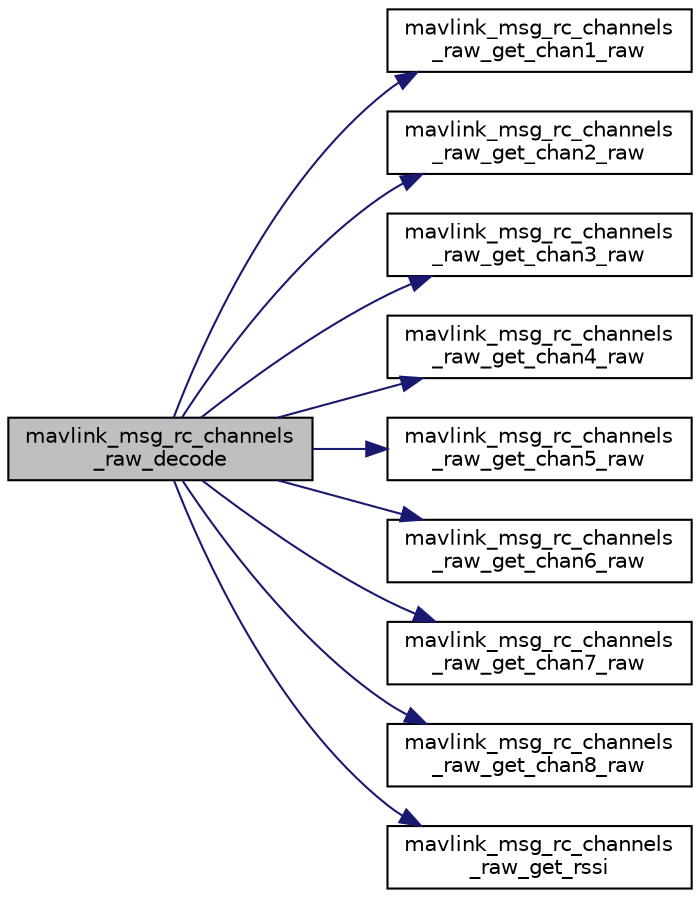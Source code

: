 digraph "mavlink_msg_rc_channels_raw_decode"
{
 // INTERACTIVE_SVG=YES
  edge [fontname="Helvetica",fontsize="10",labelfontname="Helvetica",labelfontsize="10"];
  node [fontname="Helvetica",fontsize="10",shape=record];
  rankdir="LR";
  Node1 [label="mavlink_msg_rc_channels\l_raw_decode",height=0.2,width=0.4,color="black", fillcolor="grey75", style="filled" fontcolor="black"];
  Node1 -> Node2 [color="midnightblue",fontsize="10",style="solid",fontname="Helvetica"];
  Node2 [label="mavlink_msg_rc_channels\l_raw_get_chan1_raw",height=0.2,width=0.4,color="black", fillcolor="white", style="filled",URL="$v0_89_2common_2mavlink__msg__rc__channels__raw_8h.html#aceaec630477389dfe3f78ebff2a14f20",tooltip="Send a rc_channels_raw message. "];
  Node1 -> Node3 [color="midnightblue",fontsize="10",style="solid",fontname="Helvetica"];
  Node3 [label="mavlink_msg_rc_channels\l_raw_get_chan2_raw",height=0.2,width=0.4,color="black", fillcolor="white", style="filled",URL="$v0_89_2common_2mavlink__msg__rc__channels__raw_8h.html#a391d3b50ceec89a7b01ecbe9aaa8b98b",tooltip="Get field chan2_raw from rc_channels_raw message. "];
  Node1 -> Node4 [color="midnightblue",fontsize="10",style="solid",fontname="Helvetica"];
  Node4 [label="mavlink_msg_rc_channels\l_raw_get_chan3_raw",height=0.2,width=0.4,color="black", fillcolor="white", style="filled",URL="$v0_89_2common_2mavlink__msg__rc__channels__raw_8h.html#afe3fa0fedcdf2706261bbf23b65b5394",tooltip="Get field chan3_raw from rc_channels_raw message. "];
  Node1 -> Node5 [color="midnightblue",fontsize="10",style="solid",fontname="Helvetica"];
  Node5 [label="mavlink_msg_rc_channels\l_raw_get_chan4_raw",height=0.2,width=0.4,color="black", fillcolor="white", style="filled",URL="$v0_89_2common_2mavlink__msg__rc__channels__raw_8h.html#ac1b226ec2f03f5c3fa487bcee19c37d0",tooltip="Get field chan4_raw from rc_channels_raw message. "];
  Node1 -> Node6 [color="midnightblue",fontsize="10",style="solid",fontname="Helvetica"];
  Node6 [label="mavlink_msg_rc_channels\l_raw_get_chan5_raw",height=0.2,width=0.4,color="black", fillcolor="white", style="filled",URL="$v0_89_2common_2mavlink__msg__rc__channels__raw_8h.html#a167a324d94485dbb30613f773c31d0a8",tooltip="Get field chan5_raw from rc_channels_raw message. "];
  Node1 -> Node7 [color="midnightblue",fontsize="10",style="solid",fontname="Helvetica"];
  Node7 [label="mavlink_msg_rc_channels\l_raw_get_chan6_raw",height=0.2,width=0.4,color="black", fillcolor="white", style="filled",URL="$v0_89_2common_2mavlink__msg__rc__channels__raw_8h.html#a1e4f4dc6ddcb0f5ff45fdf08daf15d62",tooltip="Get field chan6_raw from rc_channels_raw message. "];
  Node1 -> Node8 [color="midnightblue",fontsize="10",style="solid",fontname="Helvetica"];
  Node8 [label="mavlink_msg_rc_channels\l_raw_get_chan7_raw",height=0.2,width=0.4,color="black", fillcolor="white", style="filled",URL="$v0_89_2common_2mavlink__msg__rc__channels__raw_8h.html#a6fb3dcede886bdf7ae4e2d154eb19d08",tooltip="Get field chan7_raw from rc_channels_raw message. "];
  Node1 -> Node9 [color="midnightblue",fontsize="10",style="solid",fontname="Helvetica"];
  Node9 [label="mavlink_msg_rc_channels\l_raw_get_chan8_raw",height=0.2,width=0.4,color="black", fillcolor="white", style="filled",URL="$v0_89_2common_2mavlink__msg__rc__channels__raw_8h.html#a0c445501ac705b6ae6989229d6973504",tooltip="Get field chan8_raw from rc_channels_raw message. "];
  Node1 -> Node10 [color="midnightblue",fontsize="10",style="solid",fontname="Helvetica"];
  Node10 [label="mavlink_msg_rc_channels\l_raw_get_rssi",height=0.2,width=0.4,color="black", fillcolor="white", style="filled",URL="$v0_89_2common_2mavlink__msg__rc__channels__raw_8h.html#a0dfa60c3ab4d510c81d2b7af34ed100a",tooltip="Get field rssi from rc_channels_raw message. "];
}
